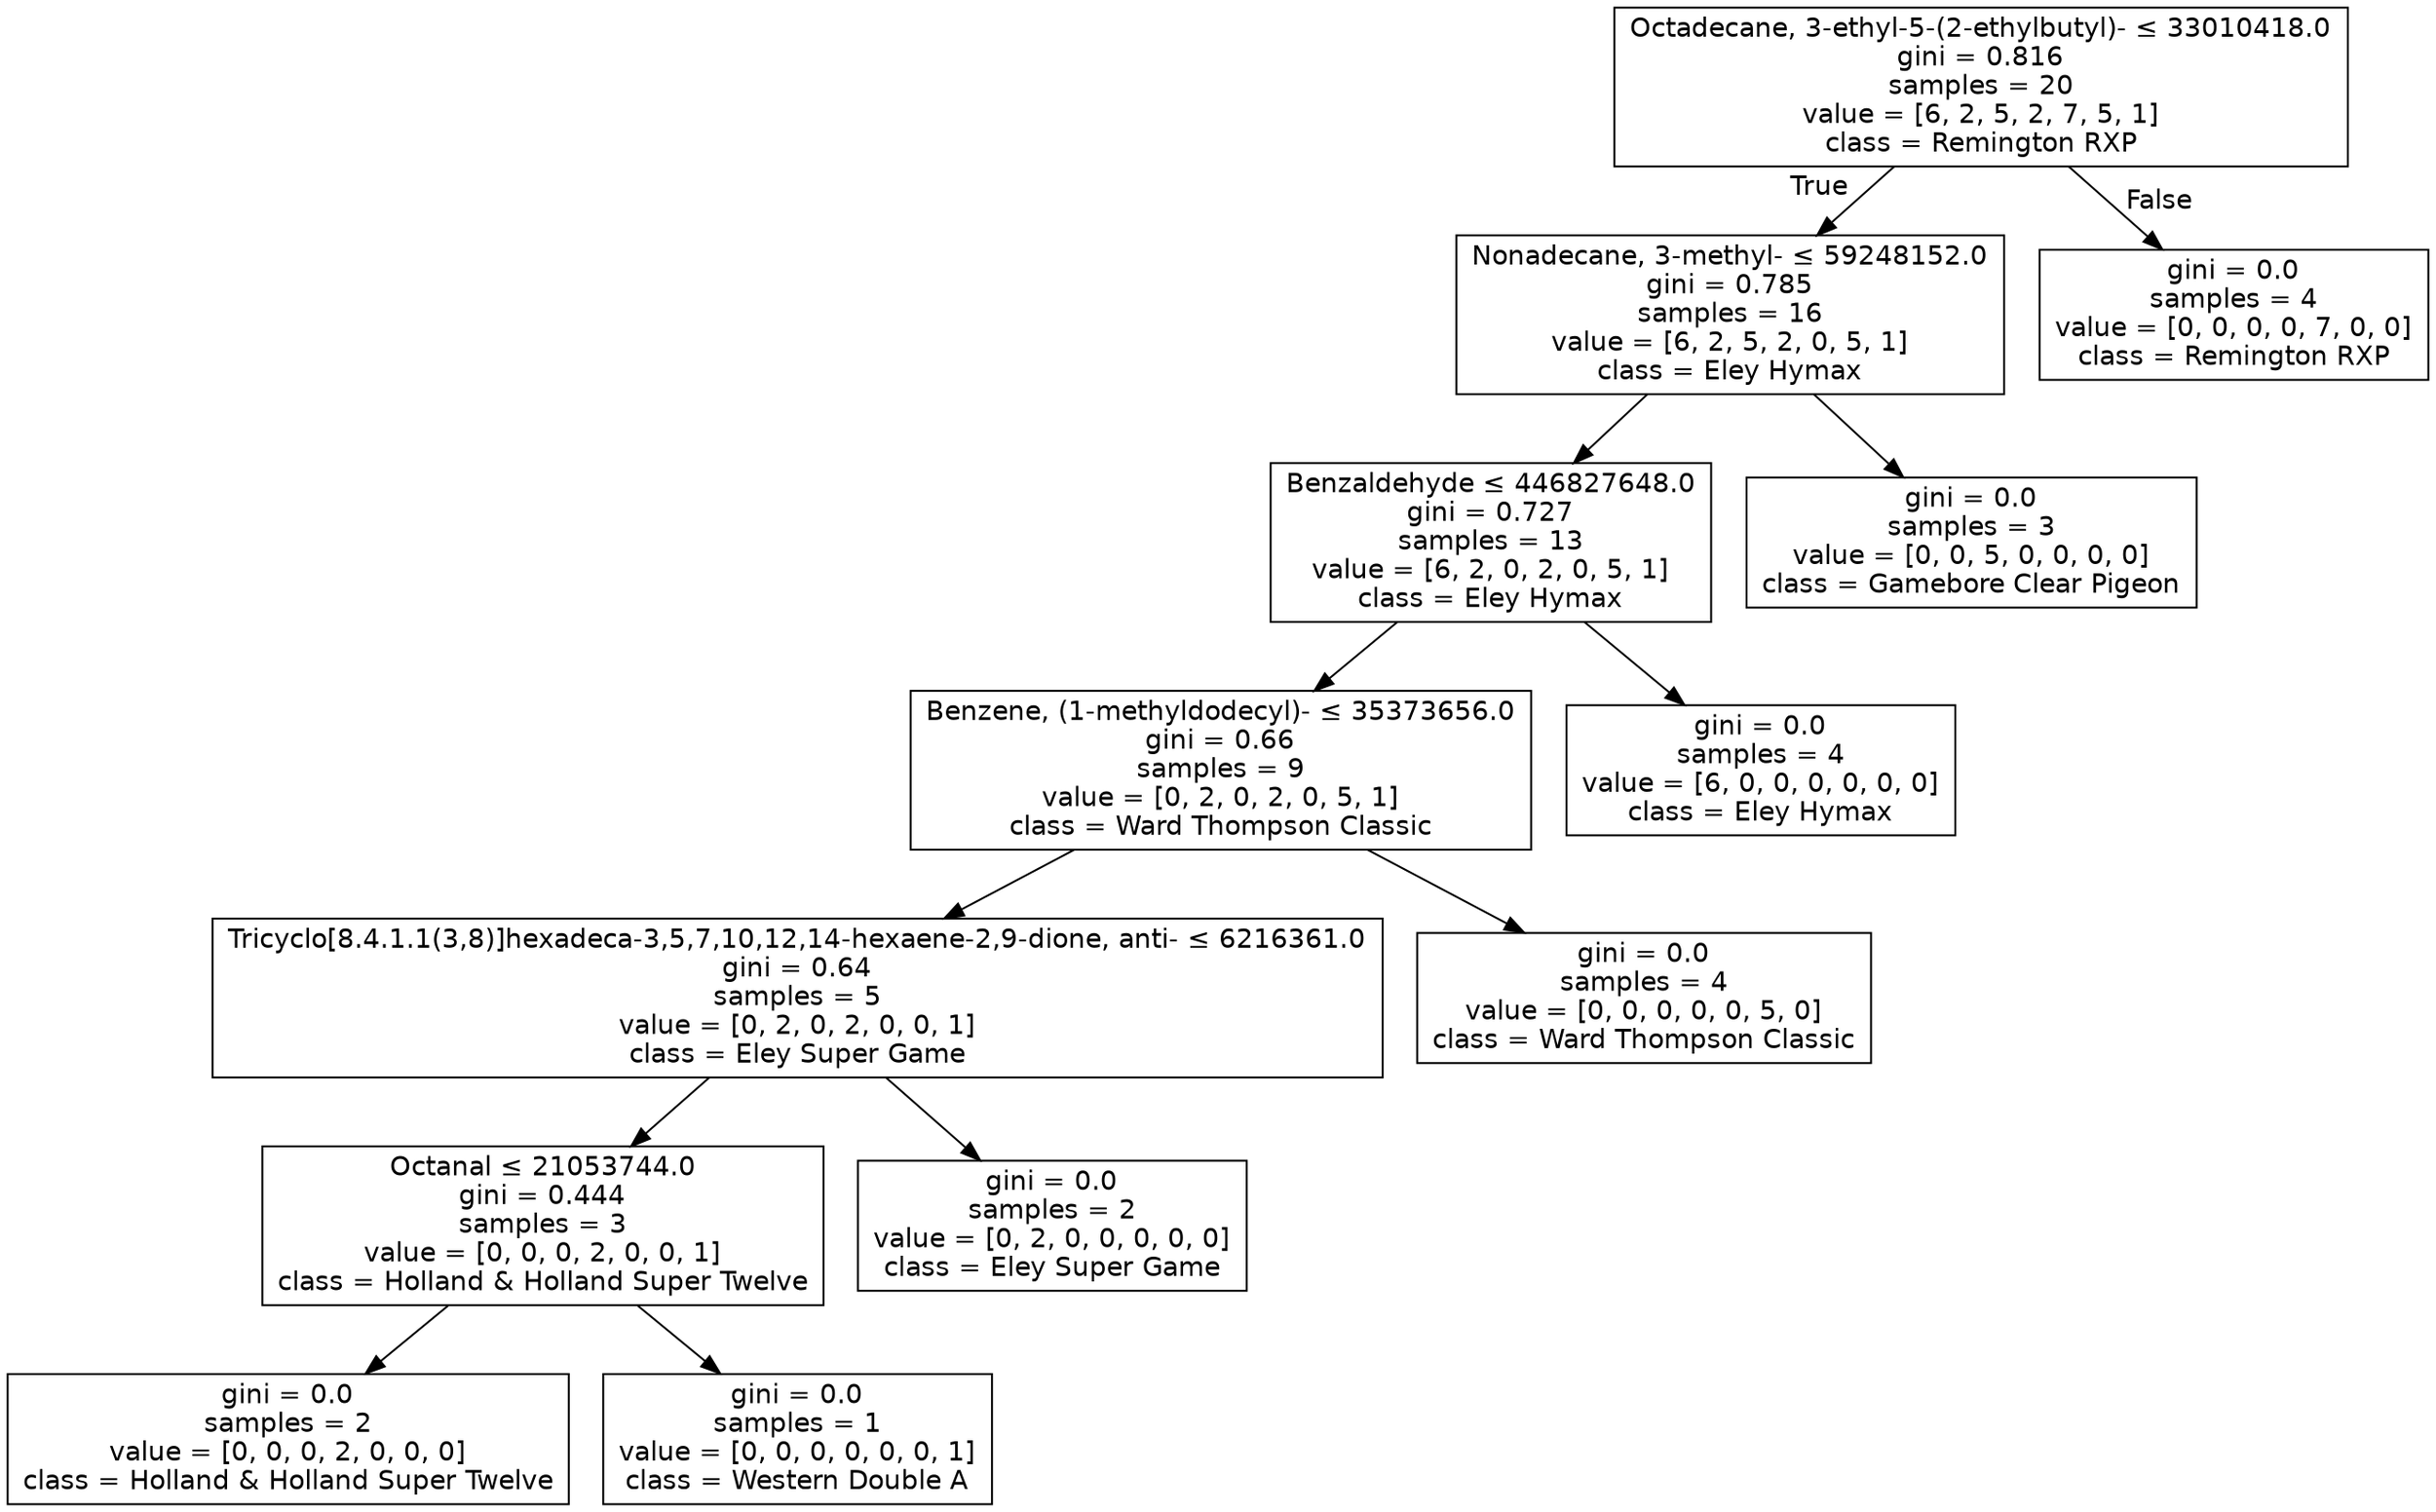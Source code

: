 digraph Tree {
node [shape=box, fontname="helvetica"] ;
edge [fontname="helvetica"] ;
0 [label=<Octadecane, 3-ethyl-5-(2-ethylbutyl)- &le; 33010418.0<br/>gini = 0.816<br/>samples = 20<br/>value = [6, 2, 5, 2, 7, 5, 1]<br/>class = Remington RXP>] ;
1 [label=<Nonadecane, 3-methyl- &le; 59248152.0<br/>gini = 0.785<br/>samples = 16<br/>value = [6, 2, 5, 2, 0, 5, 1]<br/>class = Eley Hymax>] ;
0 -> 1 [labeldistance=2.5, labelangle=45, headlabel="True"] ;
2 [label=<Benzaldehyde &le; 446827648.0<br/>gini = 0.727<br/>samples = 13<br/>value = [6, 2, 0, 2, 0, 5, 1]<br/>class = Eley Hymax>] ;
1 -> 2 ;
3 [label=<Benzene, (1-methyldodecyl)- &le; 35373656.0<br/>gini = 0.66<br/>samples = 9<br/>value = [0, 2, 0, 2, 0, 5, 1]<br/>class = Ward Thompson Classic>] ;
2 -> 3 ;
4 [label=<Tricyclo[8.4.1.1(3,8)]hexadeca-3,5,7,10,12,14-hexaene-2,9-dione, anti- &le; 6216361.0<br/>gini = 0.64<br/>samples = 5<br/>value = [0, 2, 0, 2, 0, 0, 1]<br/>class = Eley Super Game>] ;
3 -> 4 ;
5 [label=<Octanal &le; 21053744.0<br/>gini = 0.444<br/>samples = 3<br/>value = [0, 0, 0, 2, 0, 0, 1]<br/>class = Holland &amp; Holland Super Twelve>] ;
4 -> 5 ;
6 [label=<gini = 0.0<br/>samples = 2<br/>value = [0, 0, 0, 2, 0, 0, 0]<br/>class = Holland &amp; Holland Super Twelve>] ;
5 -> 6 ;
7 [label=<gini = 0.0<br/>samples = 1<br/>value = [0, 0, 0, 0, 0, 0, 1]<br/>class = Western Double A>] ;
5 -> 7 ;
8 [label=<gini = 0.0<br/>samples = 2<br/>value = [0, 2, 0, 0, 0, 0, 0]<br/>class = Eley Super Game>] ;
4 -> 8 ;
9 [label=<gini = 0.0<br/>samples = 4<br/>value = [0, 0, 0, 0, 0, 5, 0]<br/>class = Ward Thompson Classic>] ;
3 -> 9 ;
10 [label=<gini = 0.0<br/>samples = 4<br/>value = [6, 0, 0, 0, 0, 0, 0]<br/>class = Eley Hymax>] ;
2 -> 10 ;
11 [label=<gini = 0.0<br/>samples = 3<br/>value = [0, 0, 5, 0, 0, 0, 0]<br/>class = Gamebore Clear Pigeon>] ;
1 -> 11 ;
12 [label=<gini = 0.0<br/>samples = 4<br/>value = [0, 0, 0, 0, 7, 0, 0]<br/>class = Remington RXP>] ;
0 -> 12 [labeldistance=2.5, labelangle=-45, headlabel="False"] ;
}
